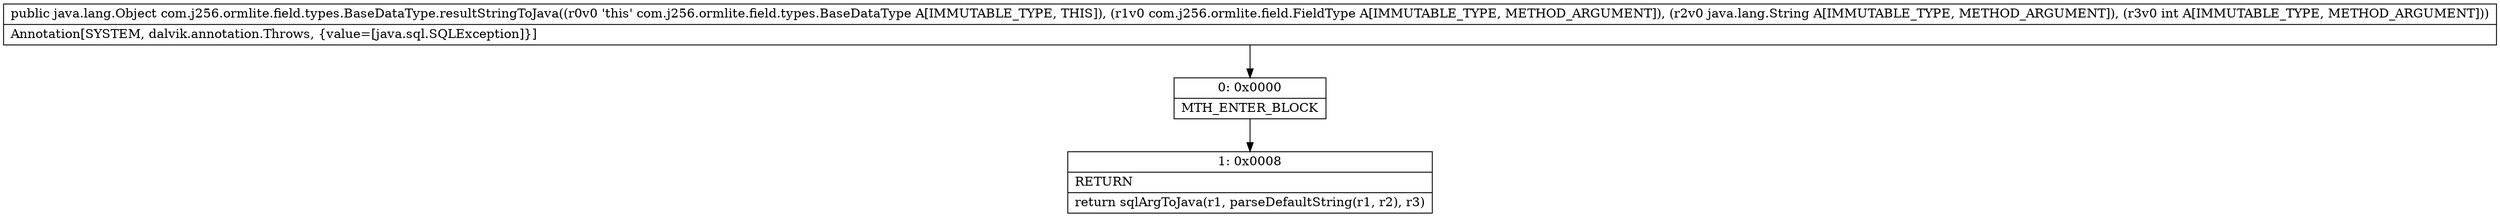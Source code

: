 digraph "CFG forcom.j256.ormlite.field.types.BaseDataType.resultStringToJava(Lcom\/j256\/ormlite\/field\/FieldType;Ljava\/lang\/String;I)Ljava\/lang\/Object;" {
Node_0 [shape=record,label="{0\:\ 0x0000|MTH_ENTER_BLOCK\l}"];
Node_1 [shape=record,label="{1\:\ 0x0008|RETURN\l|return sqlArgToJava(r1, parseDefaultString(r1, r2), r3)\l}"];
MethodNode[shape=record,label="{public java.lang.Object com.j256.ormlite.field.types.BaseDataType.resultStringToJava((r0v0 'this' com.j256.ormlite.field.types.BaseDataType A[IMMUTABLE_TYPE, THIS]), (r1v0 com.j256.ormlite.field.FieldType A[IMMUTABLE_TYPE, METHOD_ARGUMENT]), (r2v0 java.lang.String A[IMMUTABLE_TYPE, METHOD_ARGUMENT]), (r3v0 int A[IMMUTABLE_TYPE, METHOD_ARGUMENT]))  | Annotation[SYSTEM, dalvik.annotation.Throws, \{value=[java.sql.SQLException]\}]\l}"];
MethodNode -> Node_0;
Node_0 -> Node_1;
}

